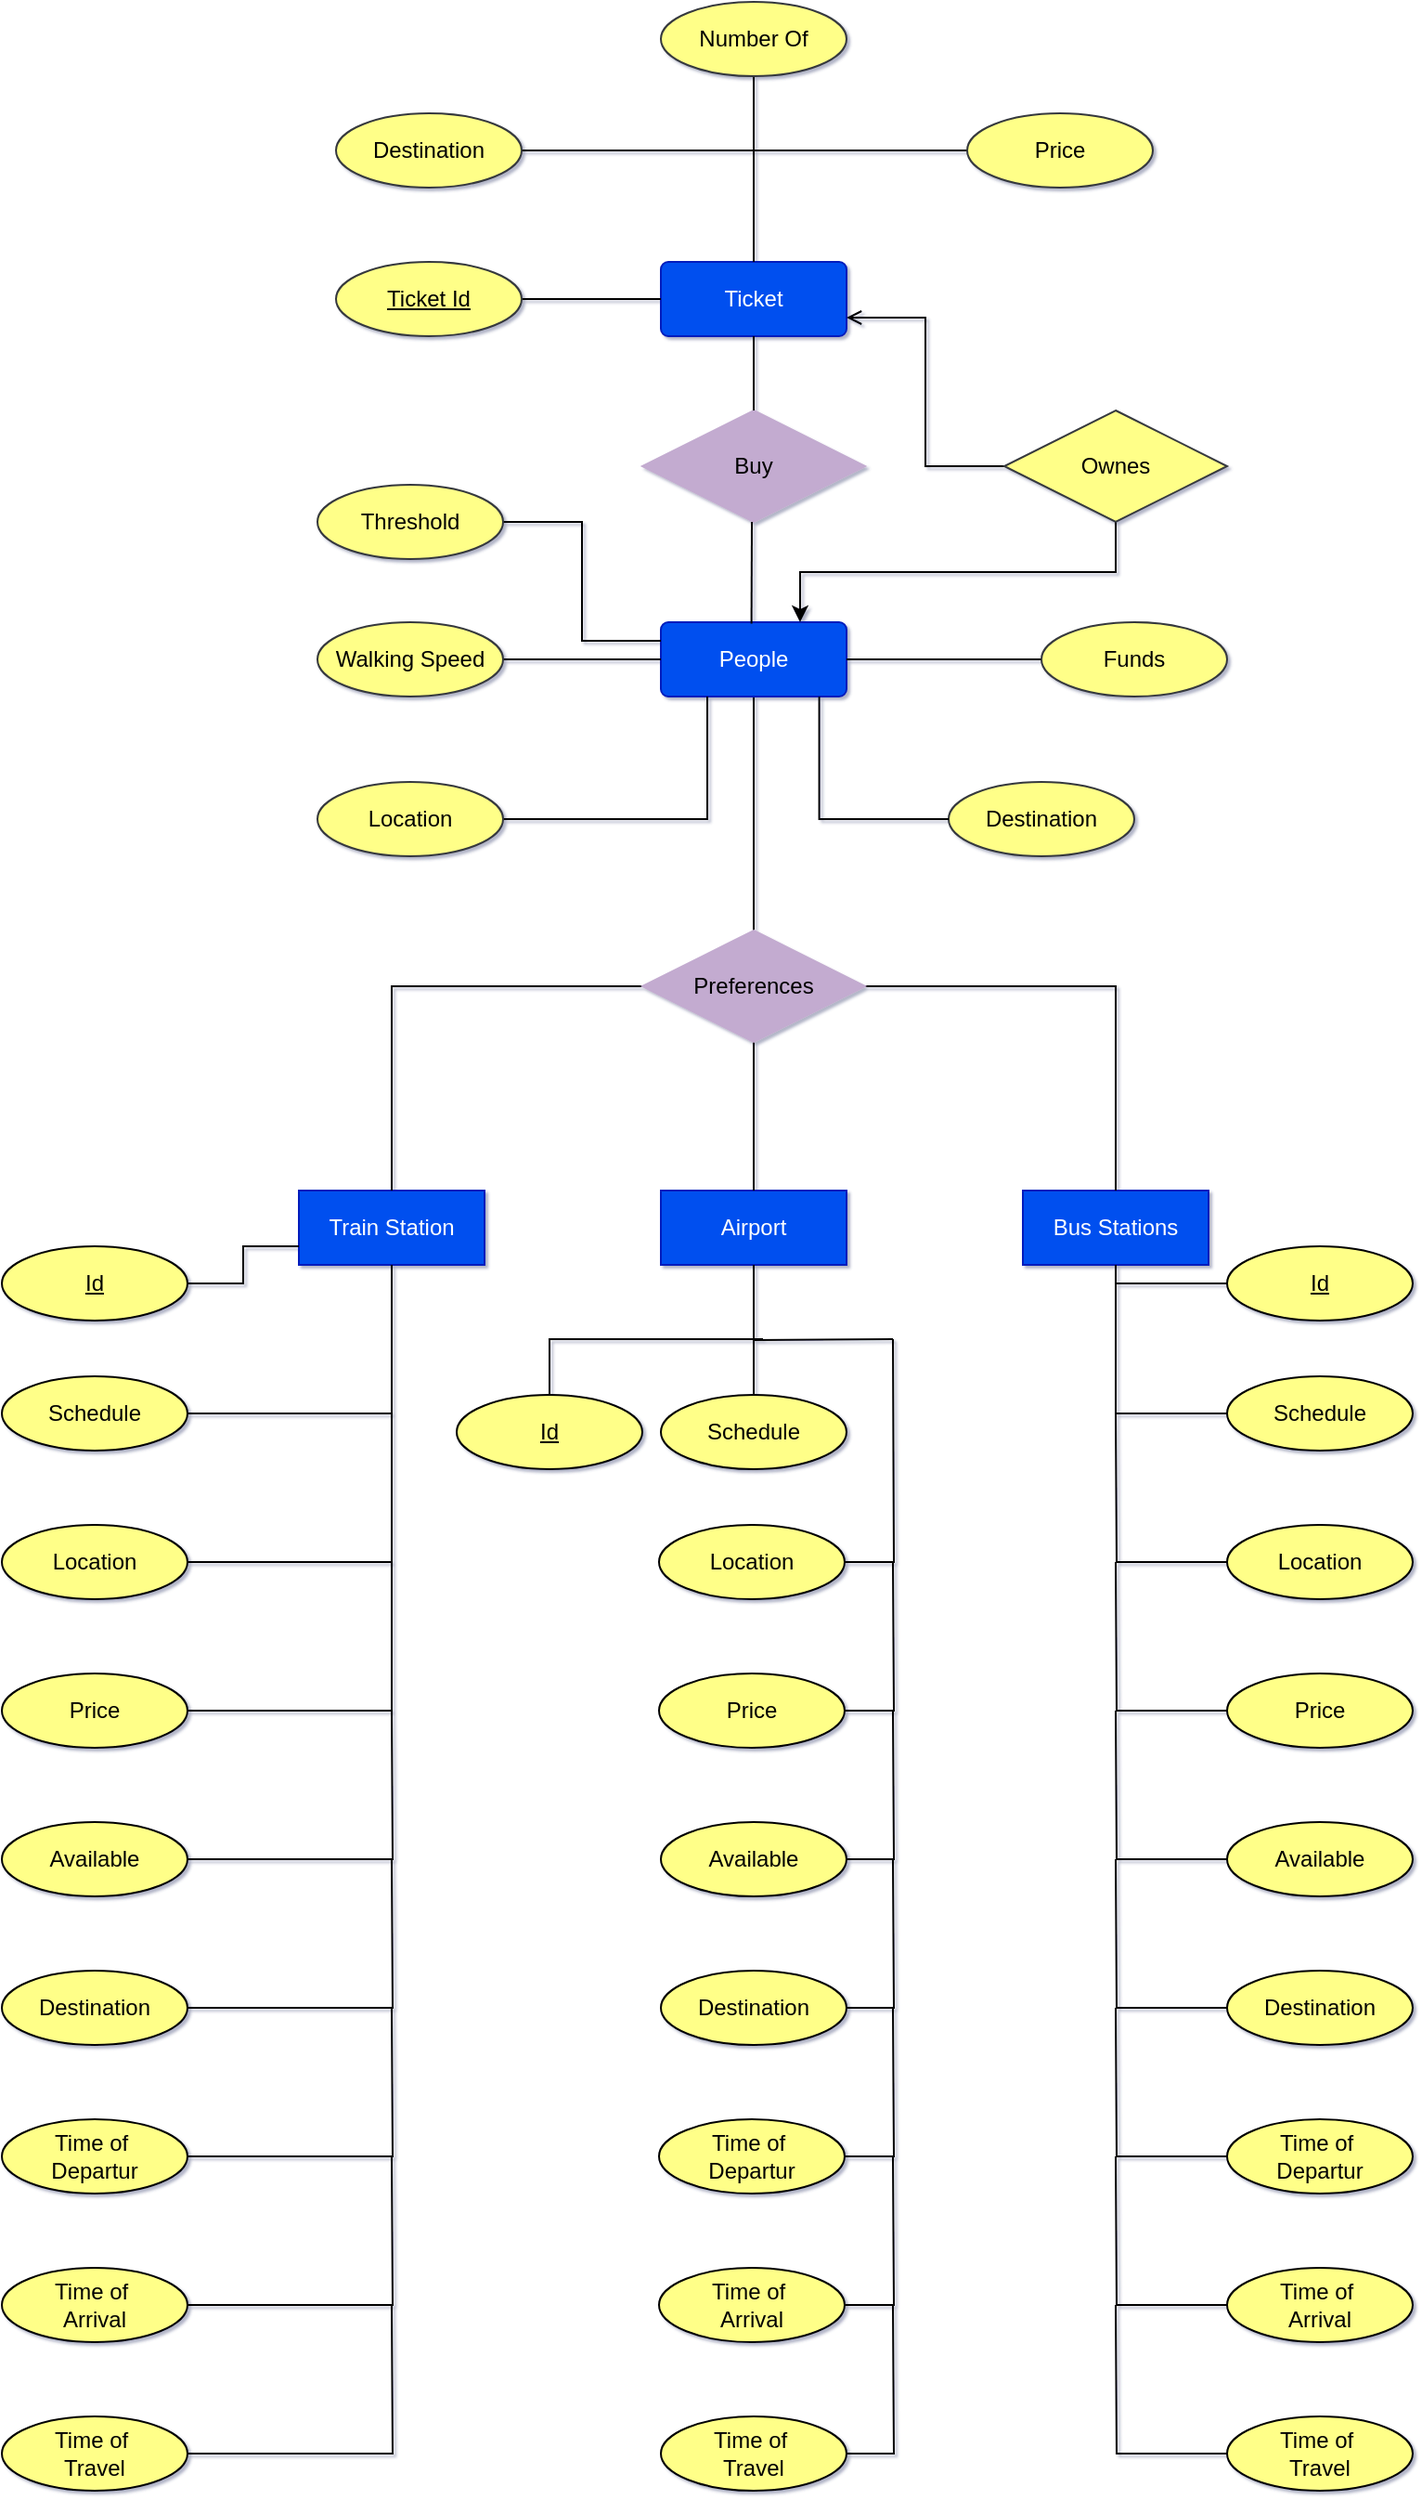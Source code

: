 <mxfile version="24.2.5" type="device">
  <diagram name="Sida-1" id="wb8zKsZ_rPBBy_9Zil95">
    <mxGraphModel dx="1434" dy="746" grid="1" gridSize="10" guides="1" tooltips="1" connect="1" arrows="1" fold="1" page="1" pageScale="1" pageWidth="1169" pageHeight="827" background="none" math="0" shadow="1">
      <root>
        <mxCell id="0" />
        <mxCell id="1" parent="0" />
        <mxCell id="Vct1IAYqDNCtPzCJUZ2--58" style="edgeStyle=orthogonalEdgeStyle;rounded=0;orthogonalLoop=1;jettySize=auto;html=1;entryX=0.5;entryY=0;entryDx=0;entryDy=0;endArrow=none;endFill=0;" edge="1" parent="1" source="Vct1IAYqDNCtPzCJUZ2--16" target="Vct1IAYqDNCtPzCJUZ2--57">
          <mxGeometry relative="1" as="geometry" />
        </mxCell>
        <mxCell id="Vct1IAYqDNCtPzCJUZ2--16" value="People" style="rounded=1;arcSize=10;whiteSpace=wrap;html=1;align=center;fillColor=#0050ef;fontColor=#ffffff;strokeColor=#001DBC;" vertex="1" parent="1">
          <mxGeometry x="535" y="394" width="100" height="40" as="geometry" />
        </mxCell>
        <mxCell id="Vct1IAYqDNCtPzCJUZ2--17" value="Bus Stations" style="rounded=1;arcSize=0;whiteSpace=wrap;html=1;align=center;fillColor=#0050ef;fontColor=#ffffff;strokeColor=#001DBC;" vertex="1" parent="1">
          <mxGeometry x="730" y="700" width="100" height="40" as="geometry" />
        </mxCell>
        <mxCell id="Vct1IAYqDNCtPzCJUZ2--19" value="Airport" style="rounded=1;arcSize=0;whiteSpace=wrap;html=1;align=center;fillColor=#0050ef;fontColor=#ffffff;strokeColor=#001DBC;" vertex="1" parent="1">
          <mxGeometry x="535" y="700" width="100" height="40" as="geometry" />
        </mxCell>
        <mxCell id="Vct1IAYqDNCtPzCJUZ2--20" value="Train Station" style="rounded=1;arcSize=0;whiteSpace=wrap;html=1;align=center;fillColor=#0050ef;fontColor=#ffffff;strokeColor=#001DBC;" vertex="1" parent="1">
          <mxGeometry x="340" y="700" width="100" height="40" as="geometry" />
        </mxCell>
        <mxCell id="Vct1IAYqDNCtPzCJUZ2--21" value="Ticket" style="rounded=1;arcSize=10;whiteSpace=wrap;html=1;align=center;fillColor=#0050ef;strokeColor=#001DBC;fontColor=#ffffff;" vertex="1" parent="1">
          <mxGeometry x="535" y="200" width="100" height="40" as="geometry" />
        </mxCell>
        <mxCell id="Vct1IAYqDNCtPzCJUZ2--23" style="edgeStyle=orthogonalEdgeStyle;rounded=0;orthogonalLoop=1;jettySize=auto;html=1;endArrow=none;endFill=0;" edge="1" parent="1" source="Vct1IAYqDNCtPzCJUZ2--22" target="Vct1IAYqDNCtPzCJUZ2--21">
          <mxGeometry relative="1" as="geometry" />
        </mxCell>
        <mxCell id="Vct1IAYqDNCtPzCJUZ2--22" value="Price" style="ellipse;whiteSpace=wrap;html=1;align=center;fillColor=#ffff88;strokeColor=#36393d;" vertex="1" parent="1">
          <mxGeometry x="700" y="120" width="100" height="40" as="geometry" />
        </mxCell>
        <mxCell id="Vct1IAYqDNCtPzCJUZ2--28" style="edgeStyle=orthogonalEdgeStyle;rounded=0;orthogonalLoop=1;jettySize=auto;html=1;entryX=0.5;entryY=0;entryDx=0;entryDy=0;endArrow=none;endFill=0;" edge="1" parent="1" source="Vct1IAYqDNCtPzCJUZ2--25" target="Vct1IAYqDNCtPzCJUZ2--21">
          <mxGeometry relative="1" as="geometry" />
        </mxCell>
        <mxCell id="Vct1IAYqDNCtPzCJUZ2--25" value="Destination" style="ellipse;whiteSpace=wrap;html=1;align=center;fillColor=#ffff88;strokeColor=#36393d;" vertex="1" parent="1">
          <mxGeometry x="360" y="120" width="100" height="40" as="geometry" />
        </mxCell>
        <mxCell id="Vct1IAYqDNCtPzCJUZ2--30" style="edgeStyle=orthogonalEdgeStyle;rounded=0;orthogonalLoop=1;jettySize=auto;html=1;endArrow=none;endFill=0;" edge="1" parent="1" source="Vct1IAYqDNCtPzCJUZ2--27">
          <mxGeometry relative="1" as="geometry">
            <mxPoint x="585" y="200" as="targetPoint" />
          </mxGeometry>
        </mxCell>
        <mxCell id="Vct1IAYqDNCtPzCJUZ2--27" value="Number Of" style="ellipse;whiteSpace=wrap;html=1;align=center;fillColor=#ffff88;strokeColor=#36393d;" vertex="1" parent="1">
          <mxGeometry x="535" y="60" width="100" height="40" as="geometry" />
        </mxCell>
        <mxCell id="Vct1IAYqDNCtPzCJUZ2--39" style="edgeStyle=orthogonalEdgeStyle;rounded=0;orthogonalLoop=1;jettySize=auto;html=1;exitX=0.5;exitY=1;exitDx=0;exitDy=0;entryX=0.75;entryY=0;entryDx=0;entryDy=0;" edge="1" parent="1" source="Vct1IAYqDNCtPzCJUZ2--41" target="Vct1IAYqDNCtPzCJUZ2--16">
          <mxGeometry relative="1" as="geometry">
            <mxPoint x="610" y="390" as="targetPoint" />
          </mxGeometry>
        </mxCell>
        <mxCell id="Vct1IAYqDNCtPzCJUZ2--32" value="Buy" style="shape=rhombus;perimeter=rhombusPerimeter;whiteSpace=wrap;html=1;align=center;fillColor=#C3ABD0;fontColor=#000000;strokeColor=#c3abd0;" vertex="1" parent="1">
          <mxGeometry x="525" y="280" width="120" height="60" as="geometry" />
        </mxCell>
        <mxCell id="Vct1IAYqDNCtPzCJUZ2--54" style="edgeStyle=orthogonalEdgeStyle;rounded=0;orthogonalLoop=1;jettySize=auto;html=1;entryX=1;entryY=0.75;entryDx=0;entryDy=0;endArrow=open;endFill=0;" edge="1" parent="1" source="Vct1IAYqDNCtPzCJUZ2--41" target="Vct1IAYqDNCtPzCJUZ2--21">
          <mxGeometry relative="1" as="geometry" />
        </mxCell>
        <mxCell id="Vct1IAYqDNCtPzCJUZ2--41" value="Ownes" style="shape=rhombus;perimeter=rhombusPerimeter;whiteSpace=wrap;html=1;align=center;fillColor=#ffff88;strokeColor=#36393d;" vertex="1" parent="1">
          <mxGeometry x="720" y="280" width="120" height="60" as="geometry" />
        </mxCell>
        <mxCell id="Vct1IAYqDNCtPzCJUZ2--42" value="" style="endArrow=none;html=1;rounded=0;entryX=0.5;entryY=0;entryDx=0;entryDy=0;" edge="1" parent="1" target="Vct1IAYqDNCtPzCJUZ2--32">
          <mxGeometry relative="1" as="geometry">
            <mxPoint x="585" y="240" as="sourcePoint" />
            <mxPoint x="535" y="279.23" as="targetPoint" />
          </mxGeometry>
        </mxCell>
        <mxCell id="Vct1IAYqDNCtPzCJUZ2--45" value="" style="endArrow=none;html=1;rounded=0;entryX=0.488;entryY=0.018;entryDx=0;entryDy=0;entryPerimeter=0;" edge="1" parent="1" target="Vct1IAYqDNCtPzCJUZ2--16">
          <mxGeometry relative="1" as="geometry">
            <mxPoint x="584" y="340" as="sourcePoint" />
            <mxPoint x="584" y="390" as="targetPoint" />
          </mxGeometry>
        </mxCell>
        <mxCell id="Vct1IAYqDNCtPzCJUZ2--49" style="edgeStyle=orthogonalEdgeStyle;rounded=0;orthogonalLoop=1;jettySize=auto;html=1;entryX=1;entryY=0.5;entryDx=0;entryDy=0;endArrow=none;endFill=0;" edge="1" parent="1" source="Vct1IAYqDNCtPzCJUZ2--47" target="Vct1IAYqDNCtPzCJUZ2--16">
          <mxGeometry relative="1" as="geometry" />
        </mxCell>
        <mxCell id="Vct1IAYqDNCtPzCJUZ2--47" value="Funds" style="ellipse;whiteSpace=wrap;html=1;align=center;fillColor=#ffff88;strokeColor=#36393d;" vertex="1" parent="1">
          <mxGeometry x="740" y="394" width="100" height="40" as="geometry" />
        </mxCell>
        <mxCell id="Vct1IAYqDNCtPzCJUZ2--51" style="edgeStyle=orthogonalEdgeStyle;rounded=0;orthogonalLoop=1;jettySize=auto;html=1;entryX=0;entryY=0.5;entryDx=0;entryDy=0;endArrow=none;endFill=0;" edge="1" parent="1" source="Vct1IAYqDNCtPzCJUZ2--50" target="Vct1IAYqDNCtPzCJUZ2--16">
          <mxGeometry relative="1" as="geometry" />
        </mxCell>
        <mxCell id="Vct1IAYqDNCtPzCJUZ2--50" value="Walking Speed" style="ellipse;whiteSpace=wrap;html=1;align=center;fillColor=#ffff88;strokeColor=#36393d;" vertex="1" parent="1">
          <mxGeometry x="350" y="394" width="100" height="40" as="geometry" />
        </mxCell>
        <mxCell id="Vct1IAYqDNCtPzCJUZ2--53" style="edgeStyle=orthogonalEdgeStyle;rounded=0;orthogonalLoop=1;jettySize=auto;html=1;entryX=0.25;entryY=1;entryDx=0;entryDy=0;endArrow=none;endFill=0;" edge="1" parent="1" source="Vct1IAYqDNCtPzCJUZ2--52" target="Vct1IAYqDNCtPzCJUZ2--16">
          <mxGeometry relative="1" as="geometry" />
        </mxCell>
        <mxCell id="Vct1IAYqDNCtPzCJUZ2--52" value="Location" style="ellipse;whiteSpace=wrap;html=1;align=center;fillColor=#ffff88;strokeColor=#36393d;" vertex="1" parent="1">
          <mxGeometry x="350" y="480" width="100" height="40" as="geometry" />
        </mxCell>
        <mxCell id="Vct1IAYqDNCtPzCJUZ2--55" value="Destination" style="ellipse;whiteSpace=wrap;html=1;align=center;fillColor=#ffff88;strokeColor=#36393d;" vertex="1" parent="1">
          <mxGeometry x="690" y="480" width="100" height="40" as="geometry" />
        </mxCell>
        <mxCell id="Vct1IAYqDNCtPzCJUZ2--56" style="edgeStyle=orthogonalEdgeStyle;rounded=0;orthogonalLoop=1;jettySize=auto;html=1;entryX=0.853;entryY=1.004;entryDx=0;entryDy=0;entryPerimeter=0;endArrow=none;endFill=0;" edge="1" parent="1" source="Vct1IAYqDNCtPzCJUZ2--55" target="Vct1IAYqDNCtPzCJUZ2--16">
          <mxGeometry relative="1" as="geometry" />
        </mxCell>
        <mxCell id="Vct1IAYqDNCtPzCJUZ2--86" style="edgeStyle=orthogonalEdgeStyle;rounded=0;orthogonalLoop=1;jettySize=auto;html=1;entryX=0.5;entryY=0;entryDx=0;entryDy=0;endArrow=none;endFill=0;" edge="1" parent="1" source="Vct1IAYqDNCtPzCJUZ2--57" target="Vct1IAYqDNCtPzCJUZ2--20">
          <mxGeometry relative="1" as="geometry" />
        </mxCell>
        <mxCell id="Vct1IAYqDNCtPzCJUZ2--87" style="edgeStyle=orthogonalEdgeStyle;rounded=0;orthogonalLoop=1;jettySize=auto;html=1;entryX=0.5;entryY=0;entryDx=0;entryDy=0;endArrow=none;endFill=0;" edge="1" parent="1" source="Vct1IAYqDNCtPzCJUZ2--57" target="Vct1IAYqDNCtPzCJUZ2--19">
          <mxGeometry relative="1" as="geometry" />
        </mxCell>
        <mxCell id="Vct1IAYqDNCtPzCJUZ2--88" style="edgeStyle=orthogonalEdgeStyle;rounded=0;orthogonalLoop=1;jettySize=auto;html=1;entryX=0.5;entryY=0;entryDx=0;entryDy=0;endArrow=none;endFill=0;" edge="1" parent="1" source="Vct1IAYqDNCtPzCJUZ2--57" target="Vct1IAYqDNCtPzCJUZ2--17">
          <mxGeometry relative="1" as="geometry" />
        </mxCell>
        <mxCell id="Vct1IAYqDNCtPzCJUZ2--57" value="Preferences" style="shape=rhombus;perimeter=rhombusPerimeter;whiteSpace=wrap;html=1;align=center;fillColor=#c3abd0;strokeColor=#c3abd0;" vertex="1" parent="1">
          <mxGeometry x="525" y="560" width="120" height="60" as="geometry" />
        </mxCell>
        <mxCell id="Vct1IAYqDNCtPzCJUZ2--60" style="edgeStyle=orthogonalEdgeStyle;rounded=0;orthogonalLoop=1;jettySize=auto;html=1;entryX=0;entryY=0.25;entryDx=0;entryDy=0;endArrow=none;endFill=0;" edge="1" parent="1" source="Vct1IAYqDNCtPzCJUZ2--59" target="Vct1IAYqDNCtPzCJUZ2--16">
          <mxGeometry relative="1" as="geometry" />
        </mxCell>
        <mxCell id="Vct1IAYqDNCtPzCJUZ2--59" value="Threshold" style="ellipse;whiteSpace=wrap;html=1;align=center;fillColor=#ffff88;strokeColor=#36393d;" vertex="1" parent="1">
          <mxGeometry x="350" y="320" width="100" height="40" as="geometry" />
        </mxCell>
        <mxCell id="Vct1IAYqDNCtPzCJUZ2--96" style="edgeStyle=orthogonalEdgeStyle;rounded=0;orthogonalLoop=1;jettySize=auto;html=1;endArrow=none;endFill=0;" edge="1" parent="1" source="Vct1IAYqDNCtPzCJUZ2--61">
          <mxGeometry relative="1" as="geometry">
            <mxPoint x="390" y="820" as="targetPoint" />
          </mxGeometry>
        </mxCell>
        <mxCell id="Vct1IAYqDNCtPzCJUZ2--61" value="Schedule" style="ellipse;whiteSpace=wrap;html=1;align=center;fillColor=#ffff88;" vertex="1" parent="1">
          <mxGeometry x="180" y="800" width="100" height="40" as="geometry" />
        </mxCell>
        <mxCell id="Vct1IAYqDNCtPzCJUZ2--104" style="edgeStyle=orthogonalEdgeStyle;rounded=0;orthogonalLoop=1;jettySize=auto;html=1;entryX=0.5;entryY=1;entryDx=0;entryDy=0;endArrow=none;endFill=0;" edge="1" parent="1" source="Vct1IAYqDNCtPzCJUZ2--63" target="Vct1IAYqDNCtPzCJUZ2--19">
          <mxGeometry relative="1" as="geometry" />
        </mxCell>
        <mxCell id="Vct1IAYqDNCtPzCJUZ2--63" value="Schedule" style="ellipse;whiteSpace=wrap;html=1;align=center;fillColor=#ffff88;" vertex="1" parent="1">
          <mxGeometry x="535" y="810" width="100" height="40" as="geometry" />
        </mxCell>
        <mxCell id="Vct1IAYqDNCtPzCJUZ2--113" style="edgeStyle=orthogonalEdgeStyle;rounded=0;orthogonalLoop=1;jettySize=auto;html=1;entryX=0.5;entryY=1;entryDx=0;entryDy=0;endArrow=none;endFill=0;" edge="1" parent="1" source="Vct1IAYqDNCtPzCJUZ2--64" target="Vct1IAYqDNCtPzCJUZ2--17">
          <mxGeometry relative="1" as="geometry" />
        </mxCell>
        <mxCell id="Vct1IAYqDNCtPzCJUZ2--64" value="Schedule" style="ellipse;whiteSpace=wrap;html=1;align=center;fillColor=#ffff88;" vertex="1" parent="1">
          <mxGeometry x="840" y="800" width="100" height="40" as="geometry" />
        </mxCell>
        <mxCell id="Vct1IAYqDNCtPzCJUZ2--97" style="edgeStyle=orthogonalEdgeStyle;rounded=0;orthogonalLoop=1;jettySize=auto;html=1;endArrow=none;endFill=0;" edge="1" parent="1" source="Vct1IAYqDNCtPzCJUZ2--65">
          <mxGeometry relative="1" as="geometry">
            <mxPoint x="390" y="900" as="targetPoint" />
          </mxGeometry>
        </mxCell>
        <mxCell id="Vct1IAYqDNCtPzCJUZ2--65" value="Location" style="ellipse;whiteSpace=wrap;html=1;align=center;fillColor=#ffff88;" vertex="1" parent="1">
          <mxGeometry x="180" y="880" width="100" height="40" as="geometry" />
        </mxCell>
        <mxCell id="Vct1IAYqDNCtPzCJUZ2--114" style="edgeStyle=orthogonalEdgeStyle;rounded=0;orthogonalLoop=1;jettySize=auto;html=1;endArrow=none;endFill=0;" edge="1" parent="1" source="Vct1IAYqDNCtPzCJUZ2--66">
          <mxGeometry relative="1" as="geometry">
            <mxPoint x="780.0" y="820" as="targetPoint" />
          </mxGeometry>
        </mxCell>
        <mxCell id="Vct1IAYqDNCtPzCJUZ2--66" value="Location" style="ellipse;whiteSpace=wrap;html=1;align=center;fillColor=#ffff88;" vertex="1" parent="1">
          <mxGeometry x="840" y="880" width="100" height="40" as="geometry" />
        </mxCell>
        <mxCell id="Vct1IAYqDNCtPzCJUZ2--105" style="edgeStyle=orthogonalEdgeStyle;rounded=0;orthogonalLoop=1;jettySize=auto;html=1;endArrow=none;endFill=0;" edge="1" parent="1" source="Vct1IAYqDNCtPzCJUZ2--67">
          <mxGeometry relative="1" as="geometry">
            <mxPoint x="660" y="780" as="targetPoint" />
          </mxGeometry>
        </mxCell>
        <mxCell id="Vct1IAYqDNCtPzCJUZ2--67" value="Location" style="ellipse;whiteSpace=wrap;html=1;align=center;fillColor=#ffff88;" vertex="1" parent="1">
          <mxGeometry x="534" y="880" width="100" height="40" as="geometry" />
        </mxCell>
        <mxCell id="Vct1IAYqDNCtPzCJUZ2--92" style="edgeStyle=orthogonalEdgeStyle;rounded=0;orthogonalLoop=1;jettySize=auto;html=1;entryX=0.5;entryY=1;entryDx=0;entryDy=0;endArrow=none;endFill=0;" edge="1" parent="1" source="Vct1IAYqDNCtPzCJUZ2--68" target="Vct1IAYqDNCtPzCJUZ2--20">
          <mxGeometry relative="1" as="geometry" />
        </mxCell>
        <mxCell id="Vct1IAYqDNCtPzCJUZ2--68" value="Price" style="ellipse;whiteSpace=wrap;html=1;align=center;fillColor=#ffff88;" vertex="1" parent="1">
          <mxGeometry x="180" y="960" width="100" height="40" as="geometry" />
        </mxCell>
        <mxCell id="Vct1IAYqDNCtPzCJUZ2--115" style="edgeStyle=orthogonalEdgeStyle;rounded=0;orthogonalLoop=1;jettySize=auto;html=1;endArrow=none;endFill=0;" edge="1" parent="1" source="Vct1IAYqDNCtPzCJUZ2--69">
          <mxGeometry relative="1" as="geometry">
            <mxPoint x="780.0" y="900.0" as="targetPoint" />
          </mxGeometry>
        </mxCell>
        <mxCell id="Vct1IAYqDNCtPzCJUZ2--69" value="Price" style="ellipse;whiteSpace=wrap;html=1;align=center;fillColor=#ffff88;" vertex="1" parent="1">
          <mxGeometry x="840" y="960" width="100" height="40" as="geometry" />
        </mxCell>
        <mxCell id="Vct1IAYqDNCtPzCJUZ2--107" style="edgeStyle=orthogonalEdgeStyle;rounded=0;orthogonalLoop=1;jettySize=auto;html=1;endArrow=none;endFill=0;" edge="1" parent="1" source="Vct1IAYqDNCtPzCJUZ2--70">
          <mxGeometry relative="1" as="geometry">
            <mxPoint x="660" y="900" as="targetPoint" />
          </mxGeometry>
        </mxCell>
        <mxCell id="Vct1IAYqDNCtPzCJUZ2--70" value="Price" style="ellipse;whiteSpace=wrap;html=1;align=center;fillColor=#ffff88;" vertex="1" parent="1">
          <mxGeometry x="534" y="960" width="100" height="40" as="geometry" />
        </mxCell>
        <mxCell id="Vct1IAYqDNCtPzCJUZ2--116" style="edgeStyle=orthogonalEdgeStyle;rounded=0;orthogonalLoop=1;jettySize=auto;html=1;endArrow=none;endFill=0;" edge="1" parent="1" source="Vct1IAYqDNCtPzCJUZ2--71">
          <mxGeometry relative="1" as="geometry">
            <mxPoint x="780.0" y="980.0" as="targetPoint" />
          </mxGeometry>
        </mxCell>
        <mxCell id="Vct1IAYqDNCtPzCJUZ2--71" value="Available" style="ellipse;whiteSpace=wrap;html=1;align=center;fillColor=#ffff88;" vertex="1" parent="1">
          <mxGeometry x="840" y="1040" width="100" height="40" as="geometry" />
        </mxCell>
        <mxCell id="Vct1IAYqDNCtPzCJUZ2--108" style="edgeStyle=orthogonalEdgeStyle;rounded=0;orthogonalLoop=1;jettySize=auto;html=1;endArrow=none;endFill=0;" edge="1" parent="1" source="Vct1IAYqDNCtPzCJUZ2--72">
          <mxGeometry relative="1" as="geometry">
            <mxPoint x="660" y="980" as="targetPoint" />
          </mxGeometry>
        </mxCell>
        <mxCell id="Vct1IAYqDNCtPzCJUZ2--72" value="Available" style="ellipse;whiteSpace=wrap;html=1;align=center;fillColor=#ffff88;" vertex="1" parent="1">
          <mxGeometry x="535" y="1040" width="100" height="40" as="geometry" />
        </mxCell>
        <mxCell id="Vct1IAYqDNCtPzCJUZ2--98" style="edgeStyle=orthogonalEdgeStyle;rounded=0;orthogonalLoop=1;jettySize=auto;html=1;endArrow=none;endFill=0;" edge="1" parent="1" source="Vct1IAYqDNCtPzCJUZ2--73">
          <mxGeometry relative="1" as="geometry">
            <mxPoint x="390" y="980" as="targetPoint" />
          </mxGeometry>
        </mxCell>
        <mxCell id="Vct1IAYqDNCtPzCJUZ2--73" value="Available" style="ellipse;whiteSpace=wrap;html=1;align=center;fillColor=#ffff88;" vertex="1" parent="1">
          <mxGeometry x="180" y="1040" width="100" height="40" as="geometry" />
        </mxCell>
        <mxCell id="Vct1IAYqDNCtPzCJUZ2--99" style="edgeStyle=orthogonalEdgeStyle;rounded=0;orthogonalLoop=1;jettySize=auto;html=1;endArrow=none;endFill=0;" edge="1" parent="1" source="Vct1IAYqDNCtPzCJUZ2--74">
          <mxGeometry relative="1" as="geometry">
            <mxPoint x="390" y="1060" as="targetPoint" />
          </mxGeometry>
        </mxCell>
        <mxCell id="Vct1IAYqDNCtPzCJUZ2--74" value="Destination" style="ellipse;whiteSpace=wrap;html=1;align=center;fillColor=#ffff88;" vertex="1" parent="1">
          <mxGeometry x="180" y="1120" width="100" height="40" as="geometry" />
        </mxCell>
        <mxCell id="Vct1IAYqDNCtPzCJUZ2--117" style="edgeStyle=orthogonalEdgeStyle;rounded=0;orthogonalLoop=1;jettySize=auto;html=1;endArrow=none;endFill=0;" edge="1" parent="1" source="Vct1IAYqDNCtPzCJUZ2--75">
          <mxGeometry relative="1" as="geometry">
            <mxPoint x="780.0" y="1060.0" as="targetPoint" />
          </mxGeometry>
        </mxCell>
        <mxCell id="Vct1IAYqDNCtPzCJUZ2--75" value="Destination" style="ellipse;whiteSpace=wrap;html=1;align=center;fillColor=#ffff88;" vertex="1" parent="1">
          <mxGeometry x="840" y="1120" width="100" height="40" as="geometry" />
        </mxCell>
        <mxCell id="Vct1IAYqDNCtPzCJUZ2--109" style="edgeStyle=orthogonalEdgeStyle;rounded=0;orthogonalLoop=1;jettySize=auto;html=1;endArrow=none;endFill=0;" edge="1" parent="1" source="Vct1IAYqDNCtPzCJUZ2--76">
          <mxGeometry relative="1" as="geometry">
            <mxPoint x="660" y="1060" as="targetPoint" />
          </mxGeometry>
        </mxCell>
        <mxCell id="Vct1IAYqDNCtPzCJUZ2--76" value="Destination" style="ellipse;whiteSpace=wrap;html=1;align=center;fillColor=#ffff88;" vertex="1" parent="1">
          <mxGeometry x="535" y="1120" width="100" height="40" as="geometry" />
        </mxCell>
        <mxCell id="Vct1IAYqDNCtPzCJUZ2--100" style="edgeStyle=orthogonalEdgeStyle;rounded=0;orthogonalLoop=1;jettySize=auto;html=1;endArrow=none;endFill=0;" edge="1" parent="1" source="Vct1IAYqDNCtPzCJUZ2--77">
          <mxGeometry relative="1" as="geometry">
            <mxPoint x="390" y="1140" as="targetPoint" />
          </mxGeometry>
        </mxCell>
        <mxCell id="Vct1IAYqDNCtPzCJUZ2--77" value="Time of&amp;nbsp;&lt;div&gt;Departur&lt;/div&gt;" style="ellipse;whiteSpace=wrap;html=1;align=center;fillColor=#ffff88;" vertex="1" parent="1">
          <mxGeometry x="180" y="1200" width="100" height="40" as="geometry" />
        </mxCell>
        <mxCell id="Vct1IAYqDNCtPzCJUZ2--118" style="edgeStyle=orthogonalEdgeStyle;rounded=0;orthogonalLoop=1;jettySize=auto;html=1;endArrow=none;endFill=0;" edge="1" parent="1" source="Vct1IAYqDNCtPzCJUZ2--78">
          <mxGeometry relative="1" as="geometry">
            <mxPoint x="780.0" y="1140.0" as="targetPoint" />
          </mxGeometry>
        </mxCell>
        <mxCell id="Vct1IAYqDNCtPzCJUZ2--78" value="Time of&amp;nbsp;&lt;div&gt;Departur&lt;/div&gt;" style="ellipse;whiteSpace=wrap;html=1;align=center;fillColor=#ffff88;" vertex="1" parent="1">
          <mxGeometry x="840" y="1200" width="100" height="40" as="geometry" />
        </mxCell>
        <mxCell id="Vct1IAYqDNCtPzCJUZ2--110" style="edgeStyle=orthogonalEdgeStyle;rounded=0;orthogonalLoop=1;jettySize=auto;html=1;endArrow=none;endFill=0;" edge="1" parent="1" source="Vct1IAYqDNCtPzCJUZ2--79">
          <mxGeometry relative="1" as="geometry">
            <mxPoint x="660" y="1140" as="targetPoint" />
          </mxGeometry>
        </mxCell>
        <mxCell id="Vct1IAYqDNCtPzCJUZ2--79" value="Time of&amp;nbsp;&lt;div&gt;Departur&lt;/div&gt;" style="ellipse;whiteSpace=wrap;html=1;align=center;fillColor=#ffff88;" vertex="1" parent="1">
          <mxGeometry x="534" y="1200" width="100" height="40" as="geometry" />
        </mxCell>
        <mxCell id="Vct1IAYqDNCtPzCJUZ2--101" style="edgeStyle=orthogonalEdgeStyle;rounded=0;orthogonalLoop=1;jettySize=auto;html=1;endArrow=none;endFill=0;" edge="1" parent="1" source="Vct1IAYqDNCtPzCJUZ2--80">
          <mxGeometry relative="1" as="geometry">
            <mxPoint x="390" y="1220" as="targetPoint" />
          </mxGeometry>
        </mxCell>
        <mxCell id="Vct1IAYqDNCtPzCJUZ2--80" value="Time of&amp;nbsp;&lt;div&gt;Arrival&lt;/div&gt;" style="ellipse;whiteSpace=wrap;html=1;align=center;fillColor=#ffff88;" vertex="1" parent="1">
          <mxGeometry x="180" y="1280" width="100" height="40" as="geometry" />
        </mxCell>
        <mxCell id="Vct1IAYqDNCtPzCJUZ2--119" style="edgeStyle=orthogonalEdgeStyle;rounded=0;orthogonalLoop=1;jettySize=auto;html=1;endArrow=none;endFill=0;" edge="1" parent="1" source="Vct1IAYqDNCtPzCJUZ2--81">
          <mxGeometry relative="1" as="geometry">
            <mxPoint x="780.0" y="1220.0" as="targetPoint" />
          </mxGeometry>
        </mxCell>
        <mxCell id="Vct1IAYqDNCtPzCJUZ2--81" value="Time of&amp;nbsp;&lt;div&gt;Arrival&lt;/div&gt;" style="ellipse;whiteSpace=wrap;html=1;align=center;fillColor=#ffff88;" vertex="1" parent="1">
          <mxGeometry x="840" y="1280" width="100" height="40" as="geometry" />
        </mxCell>
        <mxCell id="Vct1IAYqDNCtPzCJUZ2--111" style="edgeStyle=orthogonalEdgeStyle;rounded=0;orthogonalLoop=1;jettySize=auto;html=1;endArrow=none;endFill=0;" edge="1" parent="1" source="Vct1IAYqDNCtPzCJUZ2--82">
          <mxGeometry relative="1" as="geometry">
            <mxPoint x="660" y="1220" as="targetPoint" />
          </mxGeometry>
        </mxCell>
        <mxCell id="Vct1IAYqDNCtPzCJUZ2--82" value="Time of&amp;nbsp;&lt;div&gt;Arrival&lt;/div&gt;" style="ellipse;whiteSpace=wrap;html=1;align=center;fillColor=#ffff88;" vertex="1" parent="1">
          <mxGeometry x="534" y="1280" width="100" height="40" as="geometry" />
        </mxCell>
        <mxCell id="Vct1IAYqDNCtPzCJUZ2--102" style="edgeStyle=orthogonalEdgeStyle;rounded=0;orthogonalLoop=1;jettySize=auto;html=1;endArrow=none;endFill=0;" edge="1" parent="1" source="Vct1IAYqDNCtPzCJUZ2--83">
          <mxGeometry relative="1" as="geometry">
            <mxPoint x="390" y="1300" as="targetPoint" />
          </mxGeometry>
        </mxCell>
        <mxCell id="Vct1IAYqDNCtPzCJUZ2--83" value="Time of&amp;nbsp;&lt;div&gt;Travel&lt;/div&gt;" style="ellipse;whiteSpace=wrap;html=1;align=center;fillColor=#ffff88;" vertex="1" parent="1">
          <mxGeometry x="180" y="1360" width="100" height="40" as="geometry" />
        </mxCell>
        <mxCell id="Vct1IAYqDNCtPzCJUZ2--120" style="edgeStyle=orthogonalEdgeStyle;rounded=0;orthogonalLoop=1;jettySize=auto;html=1;endArrow=none;endFill=0;" edge="1" parent="1" source="Vct1IAYqDNCtPzCJUZ2--84">
          <mxGeometry relative="1" as="geometry">
            <mxPoint x="780.0" y="1300.0" as="targetPoint" />
          </mxGeometry>
        </mxCell>
        <mxCell id="Vct1IAYqDNCtPzCJUZ2--84" value="Time of&amp;nbsp;&lt;div&gt;Travel&lt;/div&gt;" style="ellipse;whiteSpace=wrap;html=1;align=center;fillColor=#ffff88;" vertex="1" parent="1">
          <mxGeometry x="840" y="1360" width="100" height="40" as="geometry" />
        </mxCell>
        <mxCell id="Vct1IAYqDNCtPzCJUZ2--112" style="edgeStyle=orthogonalEdgeStyle;rounded=0;orthogonalLoop=1;jettySize=auto;html=1;endArrow=none;endFill=0;" edge="1" parent="1" source="Vct1IAYqDNCtPzCJUZ2--85">
          <mxGeometry relative="1" as="geometry">
            <mxPoint x="660" y="1300" as="targetPoint" />
          </mxGeometry>
        </mxCell>
        <mxCell id="Vct1IAYqDNCtPzCJUZ2--85" value="Time of&amp;nbsp;&lt;div&gt;Travel&lt;/div&gt;" style="ellipse;whiteSpace=wrap;html=1;align=center;fillColor=#ffff88;" vertex="1" parent="1">
          <mxGeometry x="535" y="1360" width="100" height="40" as="geometry" />
        </mxCell>
        <mxCell id="Vct1IAYqDNCtPzCJUZ2--106" style="edgeStyle=orthogonalEdgeStyle;rounded=0;orthogonalLoop=1;jettySize=auto;html=1;endArrow=none;endFill=0;entryX=0.5;entryY=1;entryDx=0;entryDy=0;" edge="1" parent="1" target="Vct1IAYqDNCtPzCJUZ2--19">
          <mxGeometry relative="1" as="geometry">
            <mxPoint x="590" y="780" as="targetPoint" />
            <mxPoint x="660" y="780" as="sourcePoint" />
          </mxGeometry>
        </mxCell>
        <mxCell id="Vct1IAYqDNCtPzCJUZ2--123" style="edgeStyle=orthogonalEdgeStyle;rounded=0;orthogonalLoop=1;jettySize=auto;html=1;entryX=0;entryY=0.5;entryDx=0;entryDy=0;endArrow=none;endFill=0;" edge="1" parent="1" source="Vct1IAYqDNCtPzCJUZ2--122" target="Vct1IAYqDNCtPzCJUZ2--21">
          <mxGeometry relative="1" as="geometry" />
        </mxCell>
        <mxCell id="Vct1IAYqDNCtPzCJUZ2--122" value="Ticket Id" style="ellipse;whiteSpace=wrap;html=1;align=center;fontStyle=4;fillColor=#ffff88;strokeColor=#36393d;" vertex="1" parent="1">
          <mxGeometry x="360" y="200" width="100" height="40" as="geometry" />
        </mxCell>
        <mxCell id="Vct1IAYqDNCtPzCJUZ2--129" style="edgeStyle=orthogonalEdgeStyle;rounded=0;orthogonalLoop=1;jettySize=auto;html=1;entryX=0;entryY=0.75;entryDx=0;entryDy=0;endArrow=none;endFill=0;" edge="1" parent="1" source="Vct1IAYqDNCtPzCJUZ2--124" target="Vct1IAYqDNCtPzCJUZ2--20">
          <mxGeometry relative="1" as="geometry" />
        </mxCell>
        <mxCell id="Vct1IAYqDNCtPzCJUZ2--124" value="&lt;u&gt;Id&lt;/u&gt;" style="ellipse;whiteSpace=wrap;html=1;align=center;fillColor=#ffff88;" vertex="1" parent="1">
          <mxGeometry x="180" y="730" width="100" height="40" as="geometry" />
        </mxCell>
        <mxCell id="Vct1IAYqDNCtPzCJUZ2--131" style="edgeStyle=orthogonalEdgeStyle;rounded=0;orthogonalLoop=1;jettySize=auto;html=1;endArrow=none;endFill=0;" edge="1" parent="1" source="Vct1IAYqDNCtPzCJUZ2--125">
          <mxGeometry relative="1" as="geometry">
            <mxPoint x="590" y="780" as="targetPoint" />
            <Array as="points">
              <mxPoint x="475" y="780" />
              <mxPoint x="580" y="780" />
            </Array>
          </mxGeometry>
        </mxCell>
        <mxCell id="Vct1IAYqDNCtPzCJUZ2--125" value="&lt;u&gt;Id&lt;/u&gt;" style="ellipse;whiteSpace=wrap;html=1;align=center;fillColor=#ffff88;" vertex="1" parent="1">
          <mxGeometry x="425" y="810" width="100" height="40" as="geometry" />
        </mxCell>
        <mxCell id="Vct1IAYqDNCtPzCJUZ2--128" style="edgeStyle=orthogonalEdgeStyle;rounded=0;orthogonalLoop=1;jettySize=auto;html=1;endArrow=none;endFill=0;" edge="1" parent="1" source="Vct1IAYqDNCtPzCJUZ2--126">
          <mxGeometry relative="1" as="geometry">
            <mxPoint x="780" y="750" as="targetPoint" />
          </mxGeometry>
        </mxCell>
        <mxCell id="Vct1IAYqDNCtPzCJUZ2--126" value="&lt;u&gt;Id&lt;/u&gt;" style="ellipse;whiteSpace=wrap;html=1;align=center;fillColor=#ffff88;" vertex="1" parent="1">
          <mxGeometry x="840" y="730" width="100" height="40" as="geometry" />
        </mxCell>
      </root>
    </mxGraphModel>
  </diagram>
</mxfile>
